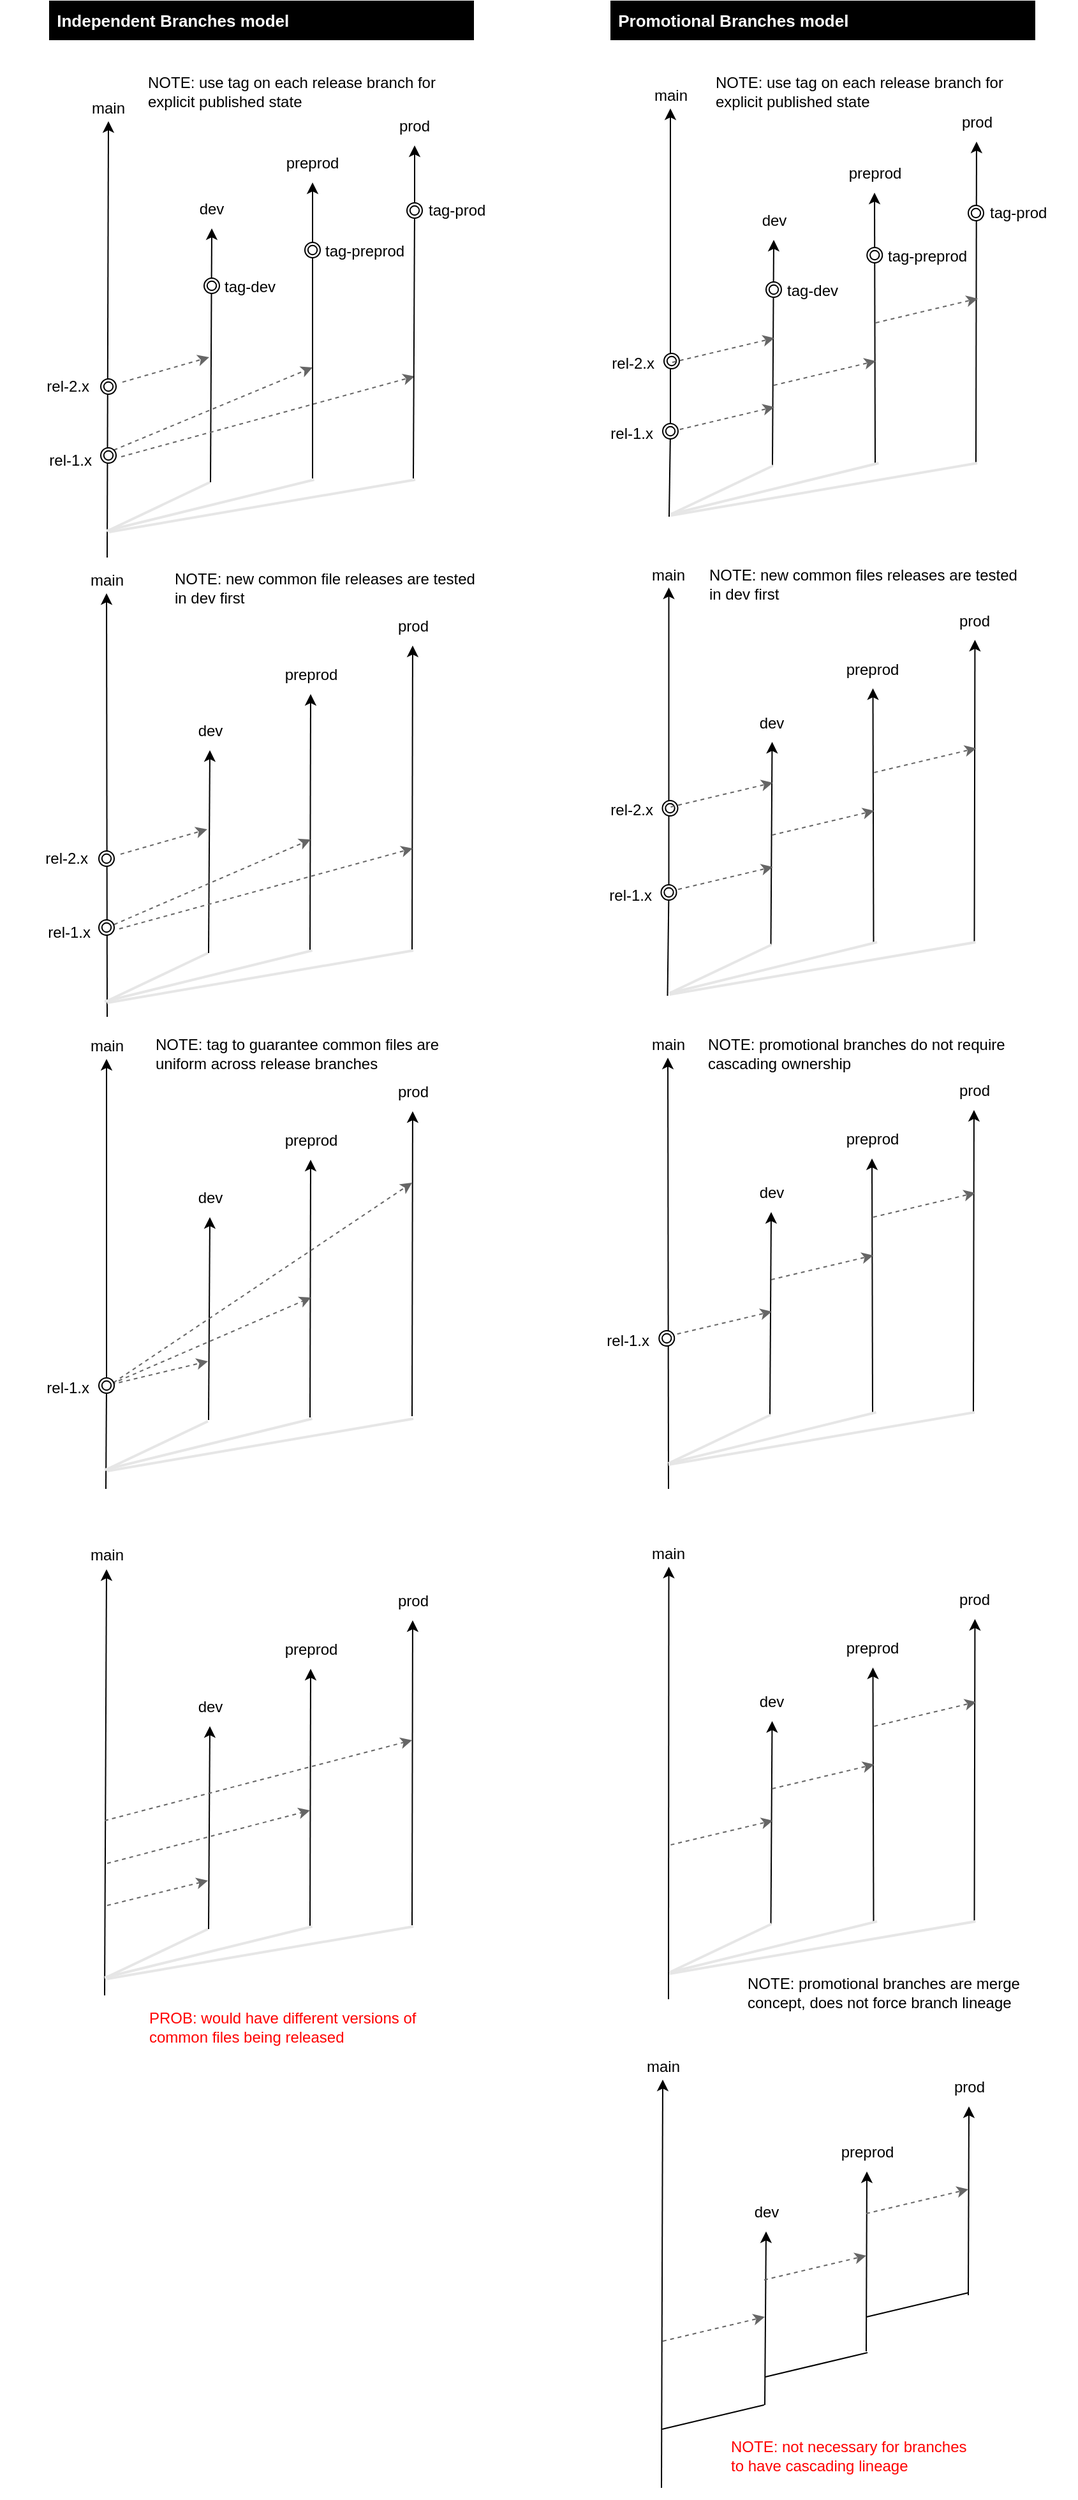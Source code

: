 <mxfile version="20.8.10" type="github">
  <diagram name="Page-1" id="BfglhBFAaLgnUbkgtS8U">
    <mxGraphModel dx="1004" dy="757" grid="1" gridSize="10" guides="1" tooltips="1" connect="1" arrows="1" fold="1" page="1" pageScale="1" pageWidth="850" pageHeight="1100" math="0" shadow="0">
      <root>
        <mxCell id="0" />
        <mxCell id="1" parent="0" />
        <mxCell id="_kzCFRDFW5OItWKDNAEy-1" value="" style="endArrow=classic;html=1;rounded=0;startArrow=none;" parent="1" edge="1">
          <mxGeometry width="50" height="50" relative="1" as="geometry">
            <mxPoint x="120" y="460" as="sourcePoint" />
            <mxPoint x="121" y="118" as="targetPoint" />
          </mxGeometry>
        </mxCell>
        <mxCell id="_kzCFRDFW5OItWKDNAEy-4" value="" style="endArrow=classic;html=1;rounded=0;entryX=0.5;entryY=1;entryDx=0;entryDy=0;" parent="1" target="_kzCFRDFW5OItWKDNAEy-9" edge="1">
          <mxGeometry width="50" height="50" relative="1" as="geometry">
            <mxPoint x="201" y="401" as="sourcePoint" />
            <mxPoint x="201" y="311" as="targetPoint" />
          </mxGeometry>
        </mxCell>
        <mxCell id="_kzCFRDFW5OItWKDNAEy-5" value="main" style="text;strokeColor=none;align=center;fillColor=none;html=1;verticalAlign=middle;whiteSpace=wrap;rounded=0;" parent="1" vertex="1">
          <mxGeometry x="91" y="93" width="60" height="30" as="geometry" />
        </mxCell>
        <mxCell id="_kzCFRDFW5OItWKDNAEy-6" value="" style="endArrow=classic;html=1;rounded=0;entryX=0.5;entryY=1;entryDx=0;entryDy=0;startArrow=none;" parent="1" source="_kzCFRDFW5OItWKDNAEy-56" target="_kzCFRDFW5OItWKDNAEy-10" edge="1">
          <mxGeometry width="50" height="50" relative="1" as="geometry">
            <mxPoint x="281" y="398" as="sourcePoint" />
            <mxPoint x="281" y="268" as="targetPoint" />
          </mxGeometry>
        </mxCell>
        <mxCell id="_kzCFRDFW5OItWKDNAEy-7" value="" style="endArrow=classic;html=1;rounded=0;startArrow=none;" parent="1" source="_kzCFRDFW5OItWKDNAEy-54" target="_kzCFRDFW5OItWKDNAEy-11" edge="1">
          <mxGeometry width="50" height="50" relative="1" as="geometry">
            <mxPoint x="360" y="398" as="sourcePoint" />
            <mxPoint x="361" y="228" as="targetPoint" />
          </mxGeometry>
        </mxCell>
        <mxCell id="_kzCFRDFW5OItWKDNAEy-9" value="dev" style="text;strokeColor=none;align=center;fillColor=none;html=1;verticalAlign=middle;whiteSpace=wrap;rounded=0;" parent="1" vertex="1">
          <mxGeometry x="172" y="172" width="60" height="30" as="geometry" />
        </mxCell>
        <mxCell id="_kzCFRDFW5OItWKDNAEy-10" value="preprod" style="text;strokeColor=none;align=center;fillColor=none;html=1;verticalAlign=middle;whiteSpace=wrap;rounded=0;" parent="1" vertex="1">
          <mxGeometry x="251" y="136" width="60" height="30" as="geometry" />
        </mxCell>
        <mxCell id="_kzCFRDFW5OItWKDNAEy-11" value="prod" style="text;strokeColor=none;align=center;fillColor=none;html=1;verticalAlign=middle;whiteSpace=wrap;rounded=0;" parent="1" vertex="1">
          <mxGeometry x="331" y="107" width="60" height="30" as="geometry" />
        </mxCell>
        <mxCell id="_kzCFRDFW5OItWKDNAEy-36" value="rel-2.x" style="text;strokeColor=none;align=right;fillColor=none;html=1;verticalAlign=middle;whiteSpace=wrap;rounded=0;" parent="1" vertex="1">
          <mxGeometry x="38" y="316" width="70" height="20" as="geometry" />
        </mxCell>
        <mxCell id="_kzCFRDFW5OItWKDNAEy-40" value="rel-1.x" style="text;strokeColor=none;align=right;fillColor=none;html=1;verticalAlign=middle;whiteSpace=wrap;rounded=0;" parent="1" vertex="1">
          <mxGeometry x="40" y="374" width="70" height="20" as="geometry" />
        </mxCell>
        <mxCell id="_kzCFRDFW5OItWKDNAEy-41" value="" style="endArrow=classic;html=1;rounded=0;exitX=1;exitY=0.5;exitDx=0;exitDy=0;dashed=1;fillColor=#f5f5f5;strokeColor=#666666;" parent="1" edge="1">
          <mxGeometry width="50" height="50" relative="1" as="geometry">
            <mxPoint x="131" y="381" as="sourcePoint" />
            <mxPoint x="361" y="318" as="targetPoint" />
          </mxGeometry>
        </mxCell>
        <mxCell id="_kzCFRDFW5OItWKDNAEy-42" value="" style="endArrow=classic;html=1;rounded=0;exitX=1;exitY=0;exitDx=0;exitDy=0;dashed=1;fillColor=#f5f5f5;strokeColor=#666666;" parent="1" edge="1" source="_kzCFRDFW5OItWKDNAEy-62">
          <mxGeometry width="50" height="50" relative="1" as="geometry">
            <mxPoint x="131" y="352.5" as="sourcePoint" />
            <mxPoint x="281" y="311" as="targetPoint" />
          </mxGeometry>
        </mxCell>
        <mxCell id="_kzCFRDFW5OItWKDNAEy-44" value="" style="endArrow=classic;html=1;rounded=0;exitX=1;exitY=0.5;exitDx=0;exitDy=0;dashed=1;fillColor=#f5f5f5;strokeColor=#666666;" parent="1" edge="1">
          <mxGeometry width="50" height="50" relative="1" as="geometry">
            <mxPoint x="132" y="322.5" as="sourcePoint" />
            <mxPoint x="200" y="303" as="targetPoint" />
          </mxGeometry>
        </mxCell>
        <mxCell id="_kzCFRDFW5OItWKDNAEy-49" value="tag-prod" style="text;strokeColor=none;align=left;fillColor=none;html=1;verticalAlign=middle;whiteSpace=wrap;rounded=0;" parent="1" vertex="1">
          <mxGeometry x="370" y="178" width="70" height="20" as="geometry" />
        </mxCell>
        <mxCell id="_kzCFRDFW5OItWKDNAEy-50" value="tag-preprod" style="text;strokeColor=none;align=left;fillColor=none;html=1;verticalAlign=middle;whiteSpace=wrap;rounded=0;" parent="1" vertex="1">
          <mxGeometry x="289" y="210" width="70" height="20" as="geometry" />
        </mxCell>
        <mxCell id="_kzCFRDFW5OItWKDNAEy-52" value="" style="ellipse;shape=doubleEllipse;whiteSpace=wrap;html=1;aspect=fixed;" parent="1" vertex="1">
          <mxGeometry x="196" y="241" width="12" height="12" as="geometry" />
        </mxCell>
        <mxCell id="_kzCFRDFW5OItWKDNAEy-55" value="" style="endArrow=none;html=1;rounded=0;startArrow=none;" parent="1" target="_kzCFRDFW5OItWKDNAEy-54" edge="1">
          <mxGeometry width="50" height="50" relative="1" as="geometry">
            <mxPoint x="360" y="398" as="sourcePoint" />
            <mxPoint x="360.941" y="159" as="targetPoint" />
          </mxGeometry>
        </mxCell>
        <mxCell id="_kzCFRDFW5OItWKDNAEy-54" value="" style="ellipse;shape=doubleEllipse;whiteSpace=wrap;html=1;aspect=fixed;" parent="1" vertex="1">
          <mxGeometry x="355" y="182" width="12" height="12" as="geometry" />
        </mxCell>
        <mxCell id="_kzCFRDFW5OItWKDNAEy-57" value="" style="endArrow=none;html=1;rounded=0;entryX=0.5;entryY=1;entryDx=0;entryDy=0;startArrow=none;" parent="1" target="_kzCFRDFW5OItWKDNAEy-56" edge="1">
          <mxGeometry width="50" height="50" relative="1" as="geometry">
            <mxPoint x="281" y="398" as="sourcePoint" />
            <mxPoint x="281" y="197" as="targetPoint" />
          </mxGeometry>
        </mxCell>
        <mxCell id="_kzCFRDFW5OItWKDNAEy-56" value="" style="ellipse;shape=doubleEllipse;whiteSpace=wrap;html=1;aspect=fixed;" parent="1" vertex="1">
          <mxGeometry x="275" y="213" width="12" height="12" as="geometry" />
        </mxCell>
        <mxCell id="_kzCFRDFW5OItWKDNAEy-58" value="tag-dev" style="text;strokeColor=none;align=left;fillColor=none;html=1;verticalAlign=middle;whiteSpace=wrap;rounded=0;" parent="1" vertex="1">
          <mxGeometry x="210" y="238" width="50" height="20" as="geometry" />
        </mxCell>
        <mxCell id="_kzCFRDFW5OItWKDNAEy-59" value="" style="ellipse;shape=doubleEllipse;whiteSpace=wrap;html=1;aspect=fixed;" parent="1" vertex="1">
          <mxGeometry x="115" y="320" width="12" height="12" as="geometry" />
        </mxCell>
        <mxCell id="_kzCFRDFW5OItWKDNAEy-62" value="" style="ellipse;shape=doubleEllipse;whiteSpace=wrap;html=1;aspect=fixed;" parent="1" vertex="1">
          <mxGeometry x="115" y="374" width="12" height="12" as="geometry" />
        </mxCell>
        <mxCell id="_kzCFRDFW5OItWKDNAEy-65" value="&lt;div style=&quot;font-size: 13px;&quot;&gt;&amp;nbsp;Independent Branches model&lt;br style=&quot;font-size: 13px;&quot;&gt;&lt;/div&gt;" style="rounded=0;whiteSpace=wrap;html=1;fillColor=#000000;align=left;fontSize=13;fontStyle=1;fontColor=#FFFFFF;" parent="1" vertex="1">
          <mxGeometry x="75" y="24" width="332" height="30" as="geometry" />
        </mxCell>
        <mxCell id="_kzCFRDFW5OItWKDNAEy-66" value="&lt;div style=&quot;font-size: 13px;&quot;&gt;&amp;nbsp;Promotional Branches model&lt;br style=&quot;font-size: 13px;&quot;&gt;&lt;/div&gt;" style="rounded=0;whiteSpace=wrap;html=1;fillColor=#000000;align=left;fontSize=13;fontStyle=1;fontColor=#FFFFFF;" parent="1" vertex="1">
          <mxGeometry x="515" y="24" width="332" height="30" as="geometry" />
        </mxCell>
        <mxCell id="_kzCFRDFW5OItWKDNAEy-191" value="" style="endArrow=classic;html=1;rounded=0;startArrow=none;" parent="1" source="_kzCFRDFW5OItWKDNAEy-203" edge="1">
          <mxGeometry width="50" height="50" relative="1" as="geometry">
            <mxPoint x="118.5" y="1173" as="sourcePoint" />
            <mxPoint x="119.5" y="853" as="targetPoint" />
          </mxGeometry>
        </mxCell>
        <mxCell id="_kzCFRDFW5OItWKDNAEy-193" value="" style="endArrow=classic;html=1;rounded=0;entryX=0.5;entryY=1;entryDx=0;entryDy=0;" parent="1" target="_kzCFRDFW5OItWKDNAEy-197" edge="1">
          <mxGeometry width="50" height="50" relative="1" as="geometry">
            <mxPoint x="199.5" y="1136" as="sourcePoint" />
            <mxPoint x="199.5" y="1046" as="targetPoint" />
          </mxGeometry>
        </mxCell>
        <mxCell id="_kzCFRDFW5OItWKDNAEy-194" value="main" style="text;strokeColor=none;align=center;fillColor=none;html=1;verticalAlign=middle;whiteSpace=wrap;rounded=0;" parent="1" vertex="1">
          <mxGeometry x="89.5" y="828" width="60" height="30" as="geometry" />
        </mxCell>
        <mxCell id="_kzCFRDFW5OItWKDNAEy-195" value="" style="endArrow=classic;html=1;rounded=0;entryX=0.5;entryY=1;entryDx=0;entryDy=0;startArrow=none;" parent="1" target="_kzCFRDFW5OItWKDNAEy-198" edge="1">
          <mxGeometry width="50" height="50" relative="1" as="geometry">
            <mxPoint x="279" y="1134" as="sourcePoint" />
            <mxPoint x="279.5" y="1003" as="targetPoint" />
          </mxGeometry>
        </mxCell>
        <mxCell id="_kzCFRDFW5OItWKDNAEy-196" value="" style="endArrow=classic;html=1;rounded=0;startArrow=none;" parent="1" target="_kzCFRDFW5OItWKDNAEy-199" edge="1">
          <mxGeometry width="50" height="50" relative="1" as="geometry">
            <mxPoint x="359" y="1133" as="sourcePoint" />
            <mxPoint x="359.5" y="963" as="targetPoint" />
          </mxGeometry>
        </mxCell>
        <mxCell id="_kzCFRDFW5OItWKDNAEy-197" value="dev" style="text;strokeColor=none;align=center;fillColor=none;html=1;verticalAlign=middle;whiteSpace=wrap;rounded=0;" parent="1" vertex="1">
          <mxGeometry x="170.5" y="947" width="60" height="30" as="geometry" />
        </mxCell>
        <mxCell id="_kzCFRDFW5OItWKDNAEy-198" value="preprod" style="text;strokeColor=none;align=center;fillColor=none;html=1;verticalAlign=middle;whiteSpace=wrap;rounded=0;" parent="1" vertex="1">
          <mxGeometry x="249.5" y="902" width="60" height="30" as="geometry" />
        </mxCell>
        <mxCell id="_kzCFRDFW5OItWKDNAEy-199" value="prod" style="text;strokeColor=none;align=center;fillColor=none;html=1;verticalAlign=middle;whiteSpace=wrap;rounded=0;" parent="1" vertex="1">
          <mxGeometry x="329.5" y="864" width="60" height="30" as="geometry" />
        </mxCell>
        <mxCell id="_kzCFRDFW5OItWKDNAEy-200" value="" style="endArrow=classic;html=1;rounded=0;dashed=1;fillColor=#f5f5f5;strokeColor=#666666;" parent="1" edge="1">
          <mxGeometry width="50" height="50" relative="1" as="geometry">
            <mxPoint x="120" y="1110" as="sourcePoint" />
            <mxPoint x="359" y="950" as="targetPoint" />
          </mxGeometry>
        </mxCell>
        <mxCell id="_kzCFRDFW5OItWKDNAEy-201" value="" style="endArrow=classic;html=1;rounded=0;dashed=1;fillColor=#f5f5f5;strokeColor=#666666;" parent="1" edge="1">
          <mxGeometry width="50" height="50" relative="1" as="geometry">
            <mxPoint x="118" y="1110" as="sourcePoint" />
            <mxPoint x="279.75" y="1040" as="targetPoint" />
          </mxGeometry>
        </mxCell>
        <mxCell id="_kzCFRDFW5OItWKDNAEy-202" value="" style="endArrow=classic;html=1;rounded=0;exitX=1;exitY=0.5;exitDx=0;exitDy=0;dashed=1;fillColor=#f5f5f5;strokeColor=#666666;" parent="1" edge="1">
          <mxGeometry width="50" height="50" relative="1" as="geometry">
            <mxPoint x="117.5" y="1109.5" as="sourcePoint" />
            <mxPoint x="199" y="1090" as="targetPoint" />
          </mxGeometry>
        </mxCell>
        <mxCell id="_kzCFRDFW5OItWKDNAEy-204" value="" style="endArrow=none;html=1;rounded=0;startArrow=none;" parent="1" target="_kzCFRDFW5OItWKDNAEy-203" edge="1">
          <mxGeometry width="50" height="50" relative="1" as="geometry">
            <mxPoint x="119" y="1190" as="sourcePoint" />
            <mxPoint x="119.5" y="853" as="targetPoint" />
          </mxGeometry>
        </mxCell>
        <mxCell id="_kzCFRDFW5OItWKDNAEy-203" value="" style="ellipse;shape=doubleEllipse;whiteSpace=wrap;html=1;aspect=fixed;" parent="1" vertex="1">
          <mxGeometry x="113.5" y="1103" width="12" height="12" as="geometry" />
        </mxCell>
        <mxCell id="_kzCFRDFW5OItWKDNAEy-205" value="rel-1.x" style="text;strokeColor=none;align=right;fillColor=none;html=1;verticalAlign=middle;whiteSpace=wrap;rounded=0;" parent="1" vertex="1">
          <mxGeometry x="38" y="1101" width="70" height="20" as="geometry" />
        </mxCell>
        <mxCell id="_kzCFRDFW5OItWKDNAEy-206" value="" style="endArrow=classic;html=1;rounded=0;startArrow=none;" parent="1" edge="1">
          <mxGeometry width="50" height="50" relative="1" as="geometry">
            <mxPoint x="120" y="820" as="sourcePoint" />
            <mxPoint x="119.5" y="488" as="targetPoint" />
          </mxGeometry>
        </mxCell>
        <mxCell id="_kzCFRDFW5OItWKDNAEy-208" value="" style="endArrow=classic;html=1;rounded=0;entryX=0.5;entryY=1;entryDx=0;entryDy=0;" parent="1" target="_kzCFRDFW5OItWKDNAEy-212" edge="1">
          <mxGeometry width="50" height="50" relative="1" as="geometry">
            <mxPoint x="199.5" y="770" as="sourcePoint" />
            <mxPoint x="199.5" y="680" as="targetPoint" />
          </mxGeometry>
        </mxCell>
        <mxCell id="_kzCFRDFW5OItWKDNAEy-209" value="main" style="text;strokeColor=none;align=center;fillColor=none;html=1;verticalAlign=middle;whiteSpace=wrap;rounded=0;" parent="1" vertex="1">
          <mxGeometry x="89.5" y="463" width="60" height="30" as="geometry" />
        </mxCell>
        <mxCell id="_kzCFRDFW5OItWKDNAEy-210" value="" style="endArrow=classic;html=1;rounded=0;entryX=0.5;entryY=1;entryDx=0;entryDy=0;startArrow=none;" parent="1" target="_kzCFRDFW5OItWKDNAEy-213" edge="1">
          <mxGeometry width="50" height="50" relative="1" as="geometry">
            <mxPoint x="279" y="768" as="sourcePoint" />
            <mxPoint x="279.5" y="638" as="targetPoint" />
          </mxGeometry>
        </mxCell>
        <mxCell id="_kzCFRDFW5OItWKDNAEy-211" value="" style="endArrow=classic;html=1;rounded=0;startArrow=none;" parent="1" target="_kzCFRDFW5OItWKDNAEy-214" edge="1">
          <mxGeometry width="50" height="50" relative="1" as="geometry">
            <mxPoint x="359" y="768" as="sourcePoint" />
            <mxPoint x="359.5" y="598" as="targetPoint" />
          </mxGeometry>
        </mxCell>
        <mxCell id="_kzCFRDFW5OItWKDNAEy-212" value="dev" style="text;strokeColor=none;align=center;fillColor=none;html=1;verticalAlign=middle;whiteSpace=wrap;rounded=0;" parent="1" vertex="1">
          <mxGeometry x="170.5" y="581" width="60" height="30" as="geometry" />
        </mxCell>
        <mxCell id="_kzCFRDFW5OItWKDNAEy-213" value="preprod" style="text;strokeColor=none;align=center;fillColor=none;html=1;verticalAlign=middle;whiteSpace=wrap;rounded=0;" parent="1" vertex="1">
          <mxGeometry x="249.5" y="537" width="60" height="30" as="geometry" />
        </mxCell>
        <mxCell id="_kzCFRDFW5OItWKDNAEy-214" value="prod" style="text;strokeColor=none;align=center;fillColor=none;html=1;verticalAlign=middle;whiteSpace=wrap;rounded=0;" parent="1" vertex="1">
          <mxGeometry x="329.5" y="499" width="60" height="30" as="geometry" />
        </mxCell>
        <mxCell id="_kzCFRDFW5OItWKDNAEy-215" value="rel-2.x" style="text;strokeColor=none;align=right;fillColor=none;html=1;verticalAlign=middle;whiteSpace=wrap;rounded=0;" parent="1" vertex="1">
          <mxGeometry x="36.5" y="686" width="70" height="20" as="geometry" />
        </mxCell>
        <mxCell id="_kzCFRDFW5OItWKDNAEy-217" value="rel-1.x" style="text;strokeColor=none;align=right;fillColor=none;html=1;verticalAlign=middle;whiteSpace=wrap;rounded=0;" parent="1" vertex="1">
          <mxGeometry x="38.5" y="744" width="70" height="20" as="geometry" />
        </mxCell>
        <mxCell id="_kzCFRDFW5OItWKDNAEy-218" value="" style="endArrow=classic;html=1;rounded=0;exitX=1;exitY=0.5;exitDx=0;exitDy=0;dashed=1;fillColor=#f5f5f5;strokeColor=#666666;" parent="1" edge="1">
          <mxGeometry width="50" height="50" relative="1" as="geometry">
            <mxPoint x="129.5" y="751" as="sourcePoint" />
            <mxPoint x="359.5" y="688" as="targetPoint" />
          </mxGeometry>
        </mxCell>
        <mxCell id="_kzCFRDFW5OItWKDNAEy-219" value="" style="endArrow=classic;html=1;rounded=0;dashed=1;fillColor=#f5f5f5;strokeColor=#666666;" parent="1" edge="1">
          <mxGeometry width="50" height="50" relative="1" as="geometry">
            <mxPoint x="120" y="750" as="sourcePoint" />
            <mxPoint x="279.5" y="681" as="targetPoint" />
          </mxGeometry>
        </mxCell>
        <mxCell id="_kzCFRDFW5OItWKDNAEy-220" value="" style="endArrow=classic;html=1;rounded=0;exitX=1;exitY=0.5;exitDx=0;exitDy=0;dashed=1;fillColor=#f5f5f5;strokeColor=#666666;" parent="1" edge="1">
          <mxGeometry width="50" height="50" relative="1" as="geometry">
            <mxPoint x="130.5" y="692.5" as="sourcePoint" />
            <mxPoint x="198.5" y="673" as="targetPoint" />
          </mxGeometry>
        </mxCell>
        <mxCell id="_kzCFRDFW5OItWKDNAEy-228" value="" style="ellipse;shape=doubleEllipse;whiteSpace=wrap;html=1;aspect=fixed;" parent="1" vertex="1">
          <mxGeometry x="113.5" y="690" width="12" height="12" as="geometry" />
        </mxCell>
        <mxCell id="_kzCFRDFW5OItWKDNAEy-230" value="" style="ellipse;shape=doubleEllipse;whiteSpace=wrap;html=1;aspect=fixed;" parent="1" vertex="1">
          <mxGeometry x="113.5" y="744" width="12" height="12" as="geometry" />
        </mxCell>
        <mxCell id="_kzCFRDFW5OItWKDNAEy-252" value="" style="endArrow=classic;html=1;rounded=0;startArrow=none;" parent="1" edge="1">
          <mxGeometry width="50" height="50" relative="1" as="geometry">
            <mxPoint x="560" y="1190" as="sourcePoint" />
            <mxPoint x="559.5" y="852" as="targetPoint" />
          </mxGeometry>
        </mxCell>
        <mxCell id="_kzCFRDFW5OItWKDNAEy-253" value="" style="endArrow=classic;html=1;rounded=0;entryX=0.5;entryY=1;entryDx=0;entryDy=0;" parent="1" target="_kzCFRDFW5OItWKDNAEy-257" edge="1">
          <mxGeometry width="50" height="50" relative="1" as="geometry">
            <mxPoint x="639.5" y="1132" as="sourcePoint" />
            <mxPoint x="639.5" y="1042" as="targetPoint" />
          </mxGeometry>
        </mxCell>
        <mxCell id="_kzCFRDFW5OItWKDNAEy-254" value="main" style="text;strokeColor=none;align=center;fillColor=none;html=1;verticalAlign=middle;whiteSpace=wrap;rounded=0;" parent="1" vertex="1">
          <mxGeometry x="529.5" y="827" width="60" height="30" as="geometry" />
        </mxCell>
        <mxCell id="_kzCFRDFW5OItWKDNAEy-255" value="" style="endArrow=classic;html=1;rounded=0;entryX=0.5;entryY=1;entryDx=0;entryDy=0;startArrow=none;startSize=6;" parent="1" target="_kzCFRDFW5OItWKDNAEy-258" edge="1">
          <mxGeometry width="50" height="50" relative="1" as="geometry">
            <mxPoint x="720" y="1130" as="sourcePoint" />
            <mxPoint x="719.5" y="1002" as="targetPoint" />
          </mxGeometry>
        </mxCell>
        <mxCell id="_kzCFRDFW5OItWKDNAEy-256" value="" style="endArrow=classic;html=1;rounded=0;startArrow=none;" parent="1" target="_kzCFRDFW5OItWKDNAEy-259" edge="1">
          <mxGeometry width="50" height="50" relative="1" as="geometry">
            <mxPoint x="799" y="1130" as="sourcePoint" />
            <mxPoint x="799.5" y="962" as="targetPoint" />
          </mxGeometry>
        </mxCell>
        <mxCell id="_kzCFRDFW5OItWKDNAEy-257" value="dev" style="text;strokeColor=none;align=center;fillColor=none;html=1;verticalAlign=middle;whiteSpace=wrap;rounded=0;" parent="1" vertex="1">
          <mxGeometry x="610.5" y="943" width="60" height="30" as="geometry" />
        </mxCell>
        <mxCell id="_kzCFRDFW5OItWKDNAEy-258" value="preprod" style="text;strokeColor=none;align=center;fillColor=none;html=1;verticalAlign=middle;whiteSpace=wrap;rounded=0;" parent="1" vertex="1">
          <mxGeometry x="689.5" y="901" width="60" height="30" as="geometry" />
        </mxCell>
        <mxCell id="_kzCFRDFW5OItWKDNAEy-259" value="prod" style="text;strokeColor=none;align=center;fillColor=none;html=1;verticalAlign=middle;whiteSpace=wrap;rounded=0;" parent="1" vertex="1">
          <mxGeometry x="769.5" y="863" width="60" height="30" as="geometry" />
        </mxCell>
        <mxCell id="_kzCFRDFW5OItWKDNAEy-260" value="" style="endArrow=classic;html=1;rounded=0;dashed=1;fillColor=#f5f5f5;strokeColor=#666666;" parent="1" edge="1">
          <mxGeometry width="50" height="50" relative="1" as="geometry">
            <mxPoint x="561" y="1070" as="sourcePoint" />
            <mxPoint x="641" y="1051" as="targetPoint" />
          </mxGeometry>
        </mxCell>
        <mxCell id="_kzCFRDFW5OItWKDNAEy-268" value="" style="endArrow=classic;html=1;rounded=0;dashed=1;fillColor=#f5f5f5;strokeColor=#666666;" parent="1" edge="1">
          <mxGeometry width="50" height="50" relative="1" as="geometry">
            <mxPoint x="640.5" y="1026" as="sourcePoint" />
            <mxPoint x="720.5" y="1007" as="targetPoint" />
          </mxGeometry>
        </mxCell>
        <mxCell id="_kzCFRDFW5OItWKDNAEy-269" value="" style="endArrow=classic;html=1;rounded=0;dashed=1;fillColor=#f5f5f5;strokeColor=#666666;" parent="1" edge="1">
          <mxGeometry width="50" height="50" relative="1" as="geometry">
            <mxPoint x="720.5" y="977" as="sourcePoint" />
            <mxPoint x="800.5" y="958" as="targetPoint" />
          </mxGeometry>
        </mxCell>
        <mxCell id="_kzCFRDFW5OItWKDNAEy-340" value="" style="endArrow=classic;html=1;rounded=0;startArrow=none;" parent="1" edge="1">
          <mxGeometry width="50" height="50" relative="1" as="geometry">
            <mxPoint x="118" y="1587" as="sourcePoint" />
            <mxPoint x="119.5" y="1253" as="targetPoint" />
          </mxGeometry>
        </mxCell>
        <mxCell id="_kzCFRDFW5OItWKDNAEy-342" value="" style="endArrow=classic;html=1;rounded=0;entryX=0.5;entryY=1;entryDx=0;entryDy=0;" parent="1" edge="1">
          <mxGeometry width="50" height="50" relative="1" as="geometry">
            <mxPoint x="199.5" y="1535" as="sourcePoint" />
            <mxPoint x="200.5" y="1376" as="targetPoint" />
          </mxGeometry>
        </mxCell>
        <mxCell id="_kzCFRDFW5OItWKDNAEy-343" value="main" style="text;strokeColor=none;align=center;fillColor=none;html=1;verticalAlign=middle;whiteSpace=wrap;rounded=0;" parent="1" vertex="1">
          <mxGeometry x="89.5" y="1227" width="60" height="30" as="geometry" />
        </mxCell>
        <mxCell id="_kzCFRDFW5OItWKDNAEy-344" value="" style="endArrow=classic;html=1;rounded=0;entryX=0.5;entryY=1;entryDx=0;entryDy=0;startArrow=none;" parent="1" target="_kzCFRDFW5OItWKDNAEy-347" edge="1">
          <mxGeometry width="50" height="50" relative="1" as="geometry">
            <mxPoint x="279" y="1533" as="sourcePoint" />
            <mxPoint x="279.5" y="1402" as="targetPoint" />
          </mxGeometry>
        </mxCell>
        <mxCell id="_kzCFRDFW5OItWKDNAEy-345" value="" style="endArrow=classic;html=1;rounded=0;startArrow=none;" parent="1" target="_kzCFRDFW5OItWKDNAEy-348" edge="1">
          <mxGeometry width="50" height="50" relative="1" as="geometry">
            <mxPoint x="359" y="1532" as="sourcePoint" />
            <mxPoint x="359.5" y="1362" as="targetPoint" />
          </mxGeometry>
        </mxCell>
        <mxCell id="_kzCFRDFW5OItWKDNAEy-346" value="dev" style="text;strokeColor=none;align=center;fillColor=none;html=1;verticalAlign=middle;whiteSpace=wrap;rounded=0;" parent="1" vertex="1">
          <mxGeometry x="170.5" y="1346" width="60" height="30" as="geometry" />
        </mxCell>
        <mxCell id="_kzCFRDFW5OItWKDNAEy-347" value="preprod" style="text;strokeColor=none;align=center;fillColor=none;html=1;verticalAlign=middle;whiteSpace=wrap;rounded=0;" parent="1" vertex="1">
          <mxGeometry x="249.5" y="1301" width="60" height="30" as="geometry" />
        </mxCell>
        <mxCell id="_kzCFRDFW5OItWKDNAEy-348" value="prod" style="text;strokeColor=none;align=center;fillColor=none;html=1;verticalAlign=middle;whiteSpace=wrap;rounded=0;" parent="1" vertex="1">
          <mxGeometry x="329.5" y="1263" width="60" height="30" as="geometry" />
        </mxCell>
        <mxCell id="_kzCFRDFW5OItWKDNAEy-355" value="" style="endArrow=classic;html=1;rounded=0;exitX=1;exitY=0.5;exitDx=0;exitDy=0;dashed=1;fillColor=#f5f5f5;strokeColor=#666666;" parent="1" edge="1">
          <mxGeometry width="50" height="50" relative="1" as="geometry">
            <mxPoint x="118" y="1450" as="sourcePoint" />
            <mxPoint x="359" y="1387" as="targetPoint" />
          </mxGeometry>
        </mxCell>
        <mxCell id="_kzCFRDFW5OItWKDNAEy-356" value="" style="endArrow=classic;html=1;rounded=0;exitX=1;exitY=0.5;exitDx=0;exitDy=0;dashed=1;fillColor=#f5f5f5;strokeColor=#666666;" parent="1" edge="1">
          <mxGeometry width="50" height="50" relative="1" as="geometry">
            <mxPoint x="120" y="1483.5" as="sourcePoint" />
            <mxPoint x="279" y="1442" as="targetPoint" />
          </mxGeometry>
        </mxCell>
        <mxCell id="_kzCFRDFW5OItWKDNAEy-357" value="" style="endArrow=classic;html=1;rounded=0;exitX=1;exitY=0.5;exitDx=0;exitDy=0;dashed=1;fillColor=#f5f5f5;strokeColor=#666666;" parent="1" edge="1">
          <mxGeometry width="50" height="50" relative="1" as="geometry">
            <mxPoint x="120" y="1516.5" as="sourcePoint" />
            <mxPoint x="199" y="1497" as="targetPoint" />
          </mxGeometry>
        </mxCell>
        <mxCell id="7XaKORpLVI9cMn0TTe21-15" value="PROB: would have different versions of common files being released" style="text;strokeColor=none;align=left;fillColor=none;html=1;verticalAlign=middle;whiteSpace=wrap;rounded=0;fontColor=#FF0000;" vertex="1" parent="1">
          <mxGeometry x="151" y="1597" width="250" height="30" as="geometry" />
        </mxCell>
        <mxCell id="7XaKORpLVI9cMn0TTe21-18" value="NOTE: tag to guarantee common files are uniform across release branches" style="text;strokeColor=none;align=left;fillColor=none;html=1;verticalAlign=middle;whiteSpace=wrap;rounded=0;fontColor=#000000;" vertex="1" parent="1">
          <mxGeometry x="156" y="834" width="250" height="30" as="geometry" />
        </mxCell>
        <mxCell id="7XaKORpLVI9cMn0TTe21-19" value="NOTE: new common file releases are tested in dev first" style="text;strokeColor=none;align=left;fillColor=none;html=1;verticalAlign=middle;whiteSpace=wrap;rounded=0;fontColor=#000000;" vertex="1" parent="1">
          <mxGeometry x="170.5" y="469" width="250" height="30" as="geometry" />
        </mxCell>
        <mxCell id="7XaKORpLVI9cMn0TTe21-20" value="NOTE: use tag on each release branch for explicit published state" style="text;strokeColor=none;align=left;fillColor=none;html=1;verticalAlign=middle;whiteSpace=wrap;rounded=0;fontColor=#000000;" vertex="1" parent="1">
          <mxGeometry x="149.5" y="80" width="250" height="30" as="geometry" />
        </mxCell>
        <mxCell id="7XaKORpLVI9cMn0TTe21-22" value="NOTE: promotional branches do not require cascading ownership" style="text;strokeColor=none;align=left;fillColor=none;html=1;verticalAlign=middle;whiteSpace=wrap;rounded=0;fontColor=#000000;" vertex="1" parent="1">
          <mxGeometry x="588.75" y="834" width="250" height="30" as="geometry" />
        </mxCell>
        <mxCell id="7XaKORpLVI9cMn0TTe21-23" value="" style="endArrow=none;html=1;strokeWidth=2;rounded=0;fontColor=#000000;startSize=6;strokeColor=#E6E6E6;" edge="1" parent="1">
          <mxGeometry width="50" height="50" relative="1" as="geometry">
            <mxPoint x="560" y="1170" as="sourcePoint" />
            <mxPoint x="640" y="1132" as="targetPoint" />
          </mxGeometry>
        </mxCell>
        <mxCell id="7XaKORpLVI9cMn0TTe21-24" value="" style="endArrow=none;html=1;strokeWidth=2;rounded=0;fontColor=#000000;startSize=6;strokeColor=#E6E6E6;" edge="1" parent="1">
          <mxGeometry width="50" height="50" relative="1" as="geometry">
            <mxPoint x="560" y="1170" as="sourcePoint" />
            <mxPoint x="722.75" y="1130" as="targetPoint" />
          </mxGeometry>
        </mxCell>
        <mxCell id="7XaKORpLVI9cMn0TTe21-25" value="" style="endArrow=none;html=1;strokeWidth=2;rounded=0;fontColor=#000000;startSize=6;strokeColor=#E6E6E6;" edge="1" parent="1">
          <mxGeometry width="50" height="50" relative="1" as="geometry">
            <mxPoint x="560" y="1171" as="sourcePoint" />
            <mxPoint x="800" y="1130" as="targetPoint" />
          </mxGeometry>
        </mxCell>
        <mxCell id="7XaKORpLVI9cMn0TTe21-31" value="" style="endArrow=classic;html=1;rounded=0;startArrow=none;" edge="1" parent="1">
          <mxGeometry width="50" height="50" relative="1" as="geometry">
            <mxPoint x="554.5" y="1973" as="sourcePoint" />
            <mxPoint x="555.5" y="1653" as="targetPoint" />
          </mxGeometry>
        </mxCell>
        <mxCell id="7XaKORpLVI9cMn0TTe21-32" value="" style="endArrow=classic;html=1;rounded=0;entryX=0.5;entryY=1;entryDx=0;entryDy=0;" edge="1" parent="1" target="7XaKORpLVI9cMn0TTe21-36">
          <mxGeometry width="50" height="50" relative="1" as="geometry">
            <mxPoint x="635.5" y="1908" as="sourcePoint" />
            <mxPoint x="636.75" y="1789" as="targetPoint" />
          </mxGeometry>
        </mxCell>
        <mxCell id="7XaKORpLVI9cMn0TTe21-33" value="main" style="text;strokeColor=none;align=center;fillColor=none;html=1;verticalAlign=middle;whiteSpace=wrap;rounded=0;" vertex="1" parent="1">
          <mxGeometry x="525.5" y="1628" width="60" height="30" as="geometry" />
        </mxCell>
        <mxCell id="7XaKORpLVI9cMn0TTe21-34" value="" style="endArrow=classic;html=1;rounded=0;startArrow=none;entryX=0.5;entryY=1;entryDx=0;entryDy=0;" edge="1" parent="1" target="7XaKORpLVI9cMn0TTe21-37">
          <mxGeometry width="50" height="50" relative="1" as="geometry">
            <mxPoint x="715" y="1866" as="sourcePoint" />
            <mxPoint x="715.75" y="1750" as="targetPoint" />
          </mxGeometry>
        </mxCell>
        <mxCell id="7XaKORpLVI9cMn0TTe21-35" value="" style="endArrow=classic;html=1;rounded=0;startArrow=none;entryX=0.5;entryY=1;entryDx=0;entryDy=0;" edge="1" parent="1" target="7XaKORpLVI9cMn0TTe21-38">
          <mxGeometry width="50" height="50" relative="1" as="geometry">
            <mxPoint x="795" y="1822" as="sourcePoint" />
            <mxPoint x="795.75" y="1698" as="targetPoint" />
          </mxGeometry>
        </mxCell>
        <mxCell id="7XaKORpLVI9cMn0TTe21-36" value="dev" style="text;strokeColor=none;align=center;fillColor=none;html=1;verticalAlign=middle;whiteSpace=wrap;rounded=0;" vertex="1" parent="1">
          <mxGeometry x="606.5" y="1742" width="60" height="30" as="geometry" />
        </mxCell>
        <mxCell id="7XaKORpLVI9cMn0TTe21-37" value="preprod" style="text;strokeColor=none;align=center;fillColor=none;html=1;verticalAlign=middle;whiteSpace=wrap;rounded=0;" vertex="1" parent="1">
          <mxGeometry x="685.5" y="1695" width="60" height="30" as="geometry" />
        </mxCell>
        <mxCell id="7XaKORpLVI9cMn0TTe21-38" value="prod" style="text;strokeColor=none;align=center;fillColor=none;html=1;verticalAlign=middle;whiteSpace=wrap;rounded=0;" vertex="1" parent="1">
          <mxGeometry x="765.5" y="1644" width="60" height="30" as="geometry" />
        </mxCell>
        <mxCell id="7XaKORpLVI9cMn0TTe21-42" value="&lt;div&gt;NOTE: not necessary for branches&lt;/div&gt;&lt;div&gt;to have cascading lineage&lt;br&gt;&lt;/div&gt;" style="text;strokeColor=none;align=left;fillColor=none;html=1;verticalAlign=middle;whiteSpace=wrap;rounded=0;fontColor=#FF0000;" vertex="1" parent="1">
          <mxGeometry x="607.25" y="1933" width="194.25" height="30" as="geometry" />
        </mxCell>
        <mxCell id="7XaKORpLVI9cMn0TTe21-43" value="" style="endArrow=none;html=1;rounded=0;fillColor=#f5f5f5;strokeColor=#000000;strokeWidth=1;endFill=0;" edge="1" parent="1">
          <mxGeometry width="50" height="50" relative="1" as="geometry">
            <mxPoint x="555" y="1927" as="sourcePoint" />
            <mxPoint x="635" y="1908" as="targetPoint" />
          </mxGeometry>
        </mxCell>
        <mxCell id="7XaKORpLVI9cMn0TTe21-44" value="" style="endArrow=none;html=1;rounded=0;fillColor=#f5f5f5;strokeColor=#000000;strokeWidth=1;endFill=0;" edge="1" parent="1">
          <mxGeometry width="50" height="50" relative="1" as="geometry">
            <mxPoint x="636" y="1886" as="sourcePoint" />
            <mxPoint x="716" y="1867" as="targetPoint" />
          </mxGeometry>
        </mxCell>
        <mxCell id="7XaKORpLVI9cMn0TTe21-45" value="" style="endArrow=none;html=1;rounded=0;fillColor=#f5f5f5;strokeColor=#000000;strokeWidth=1;endFill=0;" edge="1" parent="1">
          <mxGeometry width="50" height="50" relative="1" as="geometry">
            <mxPoint x="715.25" y="1839" as="sourcePoint" />
            <mxPoint x="795.25" y="1820" as="targetPoint" />
          </mxGeometry>
        </mxCell>
        <mxCell id="7XaKORpLVI9cMn0TTe21-46" value="" style="endArrow=classic;html=1;rounded=0;dashed=1;fillColor=#f5f5f5;strokeColor=#666666;" edge="1" parent="1">
          <mxGeometry width="50" height="50" relative="1" as="geometry">
            <mxPoint x="555.5" y="1858" as="sourcePoint" />
            <mxPoint x="635.5" y="1839" as="targetPoint" />
          </mxGeometry>
        </mxCell>
        <mxCell id="7XaKORpLVI9cMn0TTe21-47" value="" style="endArrow=classic;html=1;rounded=0;dashed=1;fillColor=#f5f5f5;strokeColor=#666666;" edge="1" parent="1">
          <mxGeometry width="50" height="50" relative="1" as="geometry">
            <mxPoint x="635" y="1810" as="sourcePoint" />
            <mxPoint x="715" y="1791" as="targetPoint" />
          </mxGeometry>
        </mxCell>
        <mxCell id="7XaKORpLVI9cMn0TTe21-48" value="" style="endArrow=classic;html=1;rounded=0;dashed=1;fillColor=#f5f5f5;strokeColor=#666666;" edge="1" parent="1">
          <mxGeometry width="50" height="50" relative="1" as="geometry">
            <mxPoint x="715" y="1758" as="sourcePoint" />
            <mxPoint x="795" y="1739" as="targetPoint" />
          </mxGeometry>
        </mxCell>
        <mxCell id="7XaKORpLVI9cMn0TTe21-51" value="" style="endArrow=classic;html=1;rounded=0;startArrow=none;" edge="1" parent="1" source="7XaKORpLVI9cMn0TTe21-66">
          <mxGeometry width="50" height="50" relative="1" as="geometry">
            <mxPoint x="559.25" y="803.5" as="sourcePoint" />
            <mxPoint x="560.25" y="483.5" as="targetPoint" />
          </mxGeometry>
        </mxCell>
        <mxCell id="7XaKORpLVI9cMn0TTe21-52" value="" style="endArrow=classic;html=1;rounded=0;entryX=0.5;entryY=1;entryDx=0;entryDy=0;" edge="1" parent="1" target="7XaKORpLVI9cMn0TTe21-56">
          <mxGeometry width="50" height="50" relative="1" as="geometry">
            <mxPoint x="640.25" y="763.5" as="sourcePoint" />
            <mxPoint x="640.25" y="673.5" as="targetPoint" />
          </mxGeometry>
        </mxCell>
        <mxCell id="7XaKORpLVI9cMn0TTe21-53" value="main" style="text;strokeColor=none;align=center;fillColor=none;html=1;verticalAlign=middle;whiteSpace=wrap;rounded=0;" vertex="1" parent="1">
          <mxGeometry x="530.25" y="458.5" width="60" height="30" as="geometry" />
        </mxCell>
        <mxCell id="7XaKORpLVI9cMn0TTe21-54" value="" style="endArrow=classic;html=1;rounded=0;entryX=0.5;entryY=1;entryDx=0;entryDy=0;startArrow=none;startSize=6;" edge="1" parent="1" target="7XaKORpLVI9cMn0TTe21-57">
          <mxGeometry width="50" height="50" relative="1" as="geometry">
            <mxPoint x="720.75" y="761.5" as="sourcePoint" />
            <mxPoint x="720.25" y="633.5" as="targetPoint" />
          </mxGeometry>
        </mxCell>
        <mxCell id="7XaKORpLVI9cMn0TTe21-55" value="" style="endArrow=classic;html=1;rounded=0;startArrow=none;" edge="1" parent="1" target="7XaKORpLVI9cMn0TTe21-58">
          <mxGeometry width="50" height="50" relative="1" as="geometry">
            <mxPoint x="799.75" y="761.5" as="sourcePoint" />
            <mxPoint x="800.25" y="593.5" as="targetPoint" />
          </mxGeometry>
        </mxCell>
        <mxCell id="7XaKORpLVI9cMn0TTe21-56" value="dev" style="text;strokeColor=none;align=center;fillColor=none;html=1;verticalAlign=middle;whiteSpace=wrap;rounded=0;" vertex="1" parent="1">
          <mxGeometry x="611.25" y="574.5" width="60" height="30" as="geometry" />
        </mxCell>
        <mxCell id="7XaKORpLVI9cMn0TTe21-57" value="preprod" style="text;strokeColor=none;align=center;fillColor=none;html=1;verticalAlign=middle;whiteSpace=wrap;rounded=0;" vertex="1" parent="1">
          <mxGeometry x="690.25" y="532.5" width="60" height="30" as="geometry" />
        </mxCell>
        <mxCell id="7XaKORpLVI9cMn0TTe21-58" value="prod" style="text;strokeColor=none;align=center;fillColor=none;html=1;verticalAlign=middle;whiteSpace=wrap;rounded=0;" vertex="1" parent="1">
          <mxGeometry x="770.25" y="494.5" width="60" height="30" as="geometry" />
        </mxCell>
        <mxCell id="7XaKORpLVI9cMn0TTe21-59" value="" style="endArrow=classic;html=1;rounded=0;dashed=1;fillColor=#f5f5f5;strokeColor=#666666;" edge="1" parent="1">
          <mxGeometry width="50" height="50" relative="1" as="geometry">
            <mxPoint x="561.75" y="721.5" as="sourcePoint" />
            <mxPoint x="641.75" y="702.5" as="targetPoint" />
          </mxGeometry>
        </mxCell>
        <mxCell id="7XaKORpLVI9cMn0TTe21-60" value="" style="endArrow=classic;html=1;rounded=0;dashed=1;fillColor=#f5f5f5;strokeColor=#666666;" edge="1" parent="1">
          <mxGeometry width="50" height="50" relative="1" as="geometry">
            <mxPoint x="641.25" y="677.5" as="sourcePoint" />
            <mxPoint x="721.25" y="658.5" as="targetPoint" />
          </mxGeometry>
        </mxCell>
        <mxCell id="7XaKORpLVI9cMn0TTe21-61" value="" style="endArrow=classic;html=1;rounded=0;dashed=1;fillColor=#f5f5f5;strokeColor=#666666;" edge="1" parent="1">
          <mxGeometry width="50" height="50" relative="1" as="geometry">
            <mxPoint x="721.25" y="628.5" as="sourcePoint" />
            <mxPoint x="801.25" y="609.5" as="targetPoint" />
          </mxGeometry>
        </mxCell>
        <mxCell id="7XaKORpLVI9cMn0TTe21-62" value="NOTE: new common files releases are tested in dev first" style="text;strokeColor=none;align=left;fillColor=none;html=1;verticalAlign=middle;whiteSpace=wrap;rounded=0;fontColor=#000000;" vertex="1" parent="1">
          <mxGeometry x="589.5" y="465.5" width="250" height="30" as="geometry" />
        </mxCell>
        <mxCell id="7XaKORpLVI9cMn0TTe21-63" value="" style="endArrow=none;html=1;strokeWidth=2;rounded=0;fontColor=#000000;startSize=6;strokeColor=#E6E6E6;" edge="1" parent="1">
          <mxGeometry width="50" height="50" relative="1" as="geometry">
            <mxPoint x="560.75" y="801.5" as="sourcePoint" />
            <mxPoint x="640.75" y="763.5" as="targetPoint" />
          </mxGeometry>
        </mxCell>
        <mxCell id="7XaKORpLVI9cMn0TTe21-64" value="" style="endArrow=none;html=1;strokeWidth=2;rounded=0;fontColor=#000000;startSize=6;strokeColor=#E6E6E6;" edge="1" parent="1">
          <mxGeometry width="50" height="50" relative="1" as="geometry">
            <mxPoint x="560.75" y="801.5" as="sourcePoint" />
            <mxPoint x="723.5" y="761.5" as="targetPoint" />
          </mxGeometry>
        </mxCell>
        <mxCell id="7XaKORpLVI9cMn0TTe21-65" value="" style="endArrow=none;html=1;strokeWidth=2;rounded=0;fontColor=#000000;startSize=6;strokeColor=#E6E6E6;" edge="1" parent="1">
          <mxGeometry width="50" height="50" relative="1" as="geometry">
            <mxPoint x="560.75" y="802.5" as="sourcePoint" />
            <mxPoint x="800.75" y="761.5" as="targetPoint" />
          </mxGeometry>
        </mxCell>
        <mxCell id="7XaKORpLVI9cMn0TTe21-67" value="" style="endArrow=none;html=1;rounded=0;startArrow=none;" edge="1" parent="1" target="7XaKORpLVI9cMn0TTe21-66">
          <mxGeometry width="50" height="50" relative="1" as="geometry">
            <mxPoint x="559.25" y="803.5" as="sourcePoint" />
            <mxPoint x="560.25" y="483.5" as="targetPoint" />
          </mxGeometry>
        </mxCell>
        <mxCell id="7XaKORpLVI9cMn0TTe21-66" value="" style="ellipse;shape=doubleEllipse;whiteSpace=wrap;html=1;aspect=fixed;" vertex="1" parent="1">
          <mxGeometry x="554.25" y="716.5" width="12" height="12" as="geometry" />
        </mxCell>
        <mxCell id="7XaKORpLVI9cMn0TTe21-68" value="rel-1.x" style="text;strokeColor=none;align=right;fillColor=none;html=1;verticalAlign=middle;whiteSpace=wrap;rounded=0;" vertex="1" parent="1">
          <mxGeometry x="479" y="714.5" width="70" height="20" as="geometry" />
        </mxCell>
        <mxCell id="7XaKORpLVI9cMn0TTe21-72" value="" style="ellipse;shape=doubleEllipse;whiteSpace=wrap;html=1;aspect=fixed;" vertex="1" parent="1">
          <mxGeometry x="555.25" y="650.5" width="12" height="12" as="geometry" />
        </mxCell>
        <mxCell id="7XaKORpLVI9cMn0TTe21-73" value="rel-2.x" style="text;strokeColor=none;align=right;fillColor=none;html=1;verticalAlign=middle;whiteSpace=wrap;rounded=0;" vertex="1" parent="1">
          <mxGeometry x="480" y="647.5" width="70" height="20" as="geometry" />
        </mxCell>
        <mxCell id="7XaKORpLVI9cMn0TTe21-74" value="" style="endArrow=classic;html=1;rounded=0;dashed=1;fillColor=#f5f5f5;strokeColor=#666666;" edge="1" parent="1">
          <mxGeometry width="50" height="50" relative="1" as="geometry">
            <mxPoint x="561.75" y="655.5" as="sourcePoint" />
            <mxPoint x="641.75" y="636.5" as="targetPoint" />
          </mxGeometry>
        </mxCell>
        <mxCell id="7XaKORpLVI9cMn0TTe21-75" value="" style="ellipse;shape=doubleEllipse;whiteSpace=wrap;html=1;aspect=fixed;" vertex="1" parent="1">
          <mxGeometry x="552.63" y="1066" width="12" height="12" as="geometry" />
        </mxCell>
        <mxCell id="7XaKORpLVI9cMn0TTe21-76" value="rel-1.x" style="text;strokeColor=none;align=right;fillColor=none;html=1;verticalAlign=middle;whiteSpace=wrap;rounded=0;" vertex="1" parent="1">
          <mxGeometry x="477.38" y="1064" width="70" height="20" as="geometry" />
        </mxCell>
        <mxCell id="7XaKORpLVI9cMn0TTe21-96" value="" style="endArrow=classic;html=1;rounded=0;startArrow=none;" edge="1" parent="1" source="7XaKORpLVI9cMn0TTe21-112">
          <mxGeometry width="50" height="50" relative="1" as="geometry">
            <mxPoint x="560.5" y="428" as="sourcePoint" />
            <mxPoint x="561.5" y="108" as="targetPoint" />
          </mxGeometry>
        </mxCell>
        <mxCell id="7XaKORpLVI9cMn0TTe21-97" value="" style="endArrow=classic;html=1;rounded=0;entryX=0.5;entryY=1;entryDx=0;entryDy=0;" edge="1" parent="1" target="7XaKORpLVI9cMn0TTe21-101">
          <mxGeometry width="50" height="50" relative="1" as="geometry">
            <mxPoint x="641.5" y="388" as="sourcePoint" />
            <mxPoint x="641.5" y="298" as="targetPoint" />
          </mxGeometry>
        </mxCell>
        <mxCell id="7XaKORpLVI9cMn0TTe21-98" value="main" style="text;strokeColor=none;align=center;fillColor=none;html=1;verticalAlign=middle;whiteSpace=wrap;rounded=0;" vertex="1" parent="1">
          <mxGeometry x="531.5" y="83" width="60" height="30" as="geometry" />
        </mxCell>
        <mxCell id="7XaKORpLVI9cMn0TTe21-99" value="" style="endArrow=classic;html=1;rounded=0;entryX=0.5;entryY=1;entryDx=0;entryDy=0;startArrow=none;startSize=6;" edge="1" parent="1" target="7XaKORpLVI9cMn0TTe21-102">
          <mxGeometry width="50" height="50" relative="1" as="geometry">
            <mxPoint x="722" y="386" as="sourcePoint" />
            <mxPoint x="721.5" y="258" as="targetPoint" />
          </mxGeometry>
        </mxCell>
        <mxCell id="7XaKORpLVI9cMn0TTe21-100" value="" style="endArrow=classic;html=1;rounded=0;startArrow=none;" edge="1" parent="1" target="7XaKORpLVI9cMn0TTe21-103">
          <mxGeometry width="50" height="50" relative="1" as="geometry">
            <mxPoint x="801" y="386" as="sourcePoint" />
            <mxPoint x="801.5" y="218" as="targetPoint" />
          </mxGeometry>
        </mxCell>
        <mxCell id="7XaKORpLVI9cMn0TTe21-101" value="dev" style="text;strokeColor=none;align=center;fillColor=none;html=1;verticalAlign=middle;whiteSpace=wrap;rounded=0;" vertex="1" parent="1">
          <mxGeometry x="612.5" y="181" width="60" height="30" as="geometry" />
        </mxCell>
        <mxCell id="7XaKORpLVI9cMn0TTe21-102" value="preprod" style="text;strokeColor=none;align=center;fillColor=none;html=1;verticalAlign=middle;whiteSpace=wrap;rounded=0;" vertex="1" parent="1">
          <mxGeometry x="691.5" y="144" width="60" height="30" as="geometry" />
        </mxCell>
        <mxCell id="7XaKORpLVI9cMn0TTe21-103" value="prod" style="text;strokeColor=none;align=center;fillColor=none;html=1;verticalAlign=middle;whiteSpace=wrap;rounded=0;" vertex="1" parent="1">
          <mxGeometry x="771.5" y="104" width="60" height="30" as="geometry" />
        </mxCell>
        <mxCell id="7XaKORpLVI9cMn0TTe21-104" value="" style="endArrow=classic;html=1;rounded=0;dashed=1;fillColor=#f5f5f5;strokeColor=#666666;" edge="1" parent="1">
          <mxGeometry width="50" height="50" relative="1" as="geometry">
            <mxPoint x="563" y="361" as="sourcePoint" />
            <mxPoint x="643" y="342" as="targetPoint" />
          </mxGeometry>
        </mxCell>
        <mxCell id="7XaKORpLVI9cMn0TTe21-105" value="" style="endArrow=classic;html=1;rounded=0;dashed=1;fillColor=#f5f5f5;strokeColor=#666666;" edge="1" parent="1">
          <mxGeometry width="50" height="50" relative="1" as="geometry">
            <mxPoint x="642.5" y="325" as="sourcePoint" />
            <mxPoint x="722.5" y="306" as="targetPoint" />
          </mxGeometry>
        </mxCell>
        <mxCell id="7XaKORpLVI9cMn0TTe21-106" value="" style="endArrow=classic;html=1;rounded=0;dashed=1;fillColor=#f5f5f5;strokeColor=#666666;" edge="1" parent="1">
          <mxGeometry width="50" height="50" relative="1" as="geometry">
            <mxPoint x="722.5" y="276" as="sourcePoint" />
            <mxPoint x="802.5" y="257" as="targetPoint" />
          </mxGeometry>
        </mxCell>
        <mxCell id="7XaKORpLVI9cMn0TTe21-108" value="" style="endArrow=none;html=1;strokeWidth=2;rounded=0;fontColor=#000000;startSize=6;strokeColor=#E6E6E6;" edge="1" parent="1">
          <mxGeometry width="50" height="50" relative="1" as="geometry">
            <mxPoint x="562" y="426" as="sourcePoint" />
            <mxPoint x="642" y="388" as="targetPoint" />
          </mxGeometry>
        </mxCell>
        <mxCell id="7XaKORpLVI9cMn0TTe21-109" value="" style="endArrow=none;html=1;strokeWidth=2;rounded=0;fontColor=#000000;startSize=6;strokeColor=#E6E6E6;" edge="1" parent="1">
          <mxGeometry width="50" height="50" relative="1" as="geometry">
            <mxPoint x="562" y="426" as="sourcePoint" />
            <mxPoint x="724.75" y="386" as="targetPoint" />
          </mxGeometry>
        </mxCell>
        <mxCell id="7XaKORpLVI9cMn0TTe21-110" value="" style="endArrow=none;html=1;strokeWidth=2;rounded=0;fontColor=#000000;startSize=6;strokeColor=#E6E6E6;" edge="1" parent="1">
          <mxGeometry width="50" height="50" relative="1" as="geometry">
            <mxPoint x="562" y="427" as="sourcePoint" />
            <mxPoint x="802" y="386" as="targetPoint" />
          </mxGeometry>
        </mxCell>
        <mxCell id="7XaKORpLVI9cMn0TTe21-111" value="" style="endArrow=none;html=1;rounded=0;startArrow=none;" edge="1" parent="1" target="7XaKORpLVI9cMn0TTe21-112">
          <mxGeometry width="50" height="50" relative="1" as="geometry">
            <mxPoint x="560.5" y="428" as="sourcePoint" />
            <mxPoint x="561.5" y="108" as="targetPoint" />
          </mxGeometry>
        </mxCell>
        <mxCell id="7XaKORpLVI9cMn0TTe21-112" value="" style="ellipse;shape=doubleEllipse;whiteSpace=wrap;html=1;aspect=fixed;" vertex="1" parent="1">
          <mxGeometry x="555.5" y="355" width="12" height="12" as="geometry" />
        </mxCell>
        <mxCell id="7XaKORpLVI9cMn0TTe21-113" value="rel-1.x" style="text;strokeColor=none;align=right;fillColor=none;html=1;verticalAlign=middle;whiteSpace=wrap;rounded=0;" vertex="1" parent="1">
          <mxGeometry x="480.25" y="353" width="70" height="20" as="geometry" />
        </mxCell>
        <mxCell id="7XaKORpLVI9cMn0TTe21-114" value="" style="ellipse;shape=doubleEllipse;whiteSpace=wrap;html=1;aspect=fixed;" vertex="1" parent="1">
          <mxGeometry x="556.5" y="300" width="12" height="12" as="geometry" />
        </mxCell>
        <mxCell id="7XaKORpLVI9cMn0TTe21-115" value="rel-2.x" style="text;strokeColor=none;align=right;fillColor=none;html=1;verticalAlign=middle;whiteSpace=wrap;rounded=0;" vertex="1" parent="1">
          <mxGeometry x="481.25" y="298" width="70" height="20" as="geometry" />
        </mxCell>
        <mxCell id="7XaKORpLVI9cMn0TTe21-116" value="" style="endArrow=classic;html=1;rounded=0;dashed=1;fillColor=#f5f5f5;strokeColor=#666666;" edge="1" parent="1">
          <mxGeometry width="50" height="50" relative="1" as="geometry">
            <mxPoint x="563" y="307" as="sourcePoint" />
            <mxPoint x="643" y="288" as="targetPoint" />
          </mxGeometry>
        </mxCell>
        <mxCell id="7XaKORpLVI9cMn0TTe21-117" value="NOTE: use tag on each release branch for explicit published state" style="text;strokeColor=none;align=left;fillColor=none;html=1;verticalAlign=middle;whiteSpace=wrap;rounded=0;fontColor=#000000;" vertex="1" parent="1">
          <mxGeometry x="595.25" y="80" width="250" height="30" as="geometry" />
        </mxCell>
        <mxCell id="7XaKORpLVI9cMn0TTe21-118" value="" style="ellipse;shape=doubleEllipse;whiteSpace=wrap;html=1;aspect=fixed;" vertex="1" parent="1">
          <mxGeometry x="636.5" y="244" width="12" height="12" as="geometry" />
        </mxCell>
        <mxCell id="7XaKORpLVI9cMn0TTe21-119" value="tag-dev" style="text;strokeColor=none;align=left;fillColor=none;html=1;verticalAlign=middle;whiteSpace=wrap;rounded=0;" vertex="1" parent="1">
          <mxGeometry x="650.5" y="241" width="50" height="20" as="geometry" />
        </mxCell>
        <mxCell id="7XaKORpLVI9cMn0TTe21-121" value="tag-preprod" style="text;strokeColor=none;align=left;fillColor=none;html=1;verticalAlign=middle;whiteSpace=wrap;rounded=0;" vertex="1" parent="1">
          <mxGeometry x="729.63" y="214" width="70" height="20" as="geometry" />
        </mxCell>
        <mxCell id="7XaKORpLVI9cMn0TTe21-122" value="" style="ellipse;shape=doubleEllipse;whiteSpace=wrap;html=1;aspect=fixed;" vertex="1" parent="1">
          <mxGeometry x="715.63" y="217" width="12" height="12" as="geometry" />
        </mxCell>
        <mxCell id="7XaKORpLVI9cMn0TTe21-123" value="tag-prod" style="text;strokeColor=none;align=left;fillColor=none;html=1;verticalAlign=middle;whiteSpace=wrap;rounded=0;" vertex="1" parent="1">
          <mxGeometry x="810" y="180" width="70" height="20" as="geometry" />
        </mxCell>
        <mxCell id="7XaKORpLVI9cMn0TTe21-124" value="" style="ellipse;shape=doubleEllipse;whiteSpace=wrap;html=1;aspect=fixed;" vertex="1" parent="1">
          <mxGeometry x="795" y="184" width="12" height="12" as="geometry" />
        </mxCell>
        <mxCell id="7XaKORpLVI9cMn0TTe21-125" value="" style="endArrow=none;html=1;strokeWidth=2;rounded=0;fontColor=#000000;startSize=6;strokeColor=#E6E6E6;" edge="1" parent="1">
          <mxGeometry width="50" height="50" relative="1" as="geometry">
            <mxPoint x="119" y="1573" as="sourcePoint" />
            <mxPoint x="199" y="1535" as="targetPoint" />
          </mxGeometry>
        </mxCell>
        <mxCell id="7XaKORpLVI9cMn0TTe21-126" value="" style="endArrow=none;html=1;strokeWidth=2;rounded=0;fontColor=#000000;startSize=6;strokeColor=#E6E6E6;" edge="1" parent="1">
          <mxGeometry width="50" height="50" relative="1" as="geometry">
            <mxPoint x="118" y="1573" as="sourcePoint" />
            <mxPoint x="280.75" y="1533" as="targetPoint" />
          </mxGeometry>
        </mxCell>
        <mxCell id="7XaKORpLVI9cMn0TTe21-127" value="" style="endArrow=none;html=1;strokeWidth=2;rounded=0;fontColor=#000000;startSize=6;strokeColor=#E6E6E6;" edge="1" parent="1">
          <mxGeometry width="50" height="50" relative="1" as="geometry">
            <mxPoint x="120" y="1574" as="sourcePoint" />
            <mxPoint x="360" y="1533" as="targetPoint" />
          </mxGeometry>
        </mxCell>
        <mxCell id="7XaKORpLVI9cMn0TTe21-128" value="" style="endArrow=none;html=1;strokeWidth=2;rounded=0;fontColor=#000000;startSize=6;strokeColor=#E6E6E6;" edge="1" parent="1">
          <mxGeometry width="50" height="50" relative="1" as="geometry">
            <mxPoint x="119" y="1175" as="sourcePoint" />
            <mxPoint x="199" y="1137" as="targetPoint" />
          </mxGeometry>
        </mxCell>
        <mxCell id="7XaKORpLVI9cMn0TTe21-129" value="" style="endArrow=none;html=1;strokeWidth=2;rounded=0;fontColor=#000000;startSize=6;strokeColor=#E6E6E6;" edge="1" parent="1">
          <mxGeometry width="50" height="50" relative="1" as="geometry">
            <mxPoint x="118" y="1175" as="sourcePoint" />
            <mxPoint x="280.75" y="1135" as="targetPoint" />
          </mxGeometry>
        </mxCell>
        <mxCell id="7XaKORpLVI9cMn0TTe21-130" value="" style="endArrow=none;html=1;strokeWidth=2;rounded=0;fontColor=#000000;startSize=6;strokeColor=#E6E6E6;" edge="1" parent="1">
          <mxGeometry width="50" height="50" relative="1" as="geometry">
            <mxPoint x="120" y="1176" as="sourcePoint" />
            <mxPoint x="360" y="1135" as="targetPoint" />
          </mxGeometry>
        </mxCell>
        <mxCell id="7XaKORpLVI9cMn0TTe21-131" value="" style="endArrow=none;html=1;strokeWidth=2;rounded=0;fontColor=#000000;startSize=6;strokeColor=#E6E6E6;" edge="1" parent="1">
          <mxGeometry width="50" height="50" relative="1" as="geometry">
            <mxPoint x="119" y="808" as="sourcePoint" />
            <mxPoint x="199" y="770" as="targetPoint" />
          </mxGeometry>
        </mxCell>
        <mxCell id="7XaKORpLVI9cMn0TTe21-132" value="" style="endArrow=none;html=1;strokeWidth=2;rounded=0;fontColor=#000000;startSize=6;strokeColor=#E6E6E6;" edge="1" parent="1">
          <mxGeometry width="50" height="50" relative="1" as="geometry">
            <mxPoint x="118" y="808" as="sourcePoint" />
            <mxPoint x="280.75" y="768" as="targetPoint" />
          </mxGeometry>
        </mxCell>
        <mxCell id="7XaKORpLVI9cMn0TTe21-133" value="" style="endArrow=none;html=1;strokeWidth=2;rounded=0;fontColor=#000000;startSize=6;strokeColor=#E6E6E6;" edge="1" parent="1">
          <mxGeometry width="50" height="50" relative="1" as="geometry">
            <mxPoint x="120" y="809" as="sourcePoint" />
            <mxPoint x="360" y="768" as="targetPoint" />
          </mxGeometry>
        </mxCell>
        <mxCell id="7XaKORpLVI9cMn0TTe21-134" value="" style="endArrow=none;html=1;strokeWidth=2;rounded=0;fontColor=#000000;startSize=6;strokeColor=#E6E6E6;" edge="1" parent="1">
          <mxGeometry width="50" height="50" relative="1" as="geometry">
            <mxPoint x="120.5" y="439" as="sourcePoint" />
            <mxPoint x="200.5" y="401" as="targetPoint" />
          </mxGeometry>
        </mxCell>
        <mxCell id="7XaKORpLVI9cMn0TTe21-135" value="" style="endArrow=none;html=1;strokeWidth=2;rounded=0;fontColor=#000000;startSize=6;strokeColor=#E6E6E6;" edge="1" parent="1">
          <mxGeometry width="50" height="50" relative="1" as="geometry">
            <mxPoint x="119.5" y="439" as="sourcePoint" />
            <mxPoint x="282.25" y="399" as="targetPoint" />
          </mxGeometry>
        </mxCell>
        <mxCell id="7XaKORpLVI9cMn0TTe21-136" value="" style="endArrow=none;html=1;strokeWidth=2;rounded=0;fontColor=#000000;startSize=6;strokeColor=#E6E6E6;" edge="1" parent="1">
          <mxGeometry width="50" height="50" relative="1" as="geometry">
            <mxPoint x="121.5" y="440" as="sourcePoint" />
            <mxPoint x="361.5" y="399" as="targetPoint" />
          </mxGeometry>
        </mxCell>
        <mxCell id="7XaKORpLVI9cMn0TTe21-137" value="" style="endArrow=classic;html=1;rounded=0;startArrow=none;" edge="1" parent="1">
          <mxGeometry width="50" height="50" relative="1" as="geometry">
            <mxPoint x="560" y="1590" as="sourcePoint" />
            <mxPoint x="560.25" y="1251" as="targetPoint" />
          </mxGeometry>
        </mxCell>
        <mxCell id="7XaKORpLVI9cMn0TTe21-138" value="" style="endArrow=classic;html=1;rounded=0;entryX=0.5;entryY=1;entryDx=0;entryDy=0;" edge="1" parent="1" target="7XaKORpLVI9cMn0TTe21-142">
          <mxGeometry width="50" height="50" relative="1" as="geometry">
            <mxPoint x="640.25" y="1531" as="sourcePoint" />
            <mxPoint x="640.25" y="1441" as="targetPoint" />
          </mxGeometry>
        </mxCell>
        <mxCell id="7XaKORpLVI9cMn0TTe21-139" value="main" style="text;strokeColor=none;align=center;fillColor=none;html=1;verticalAlign=middle;whiteSpace=wrap;rounded=0;" vertex="1" parent="1">
          <mxGeometry x="530.25" y="1226" width="60" height="30" as="geometry" />
        </mxCell>
        <mxCell id="7XaKORpLVI9cMn0TTe21-140" value="" style="endArrow=classic;html=1;rounded=0;entryX=0.5;entryY=1;entryDx=0;entryDy=0;startArrow=none;startSize=6;" edge="1" parent="1" target="7XaKORpLVI9cMn0TTe21-143">
          <mxGeometry width="50" height="50" relative="1" as="geometry">
            <mxPoint x="720.75" y="1529" as="sourcePoint" />
            <mxPoint x="720.25" y="1401" as="targetPoint" />
          </mxGeometry>
        </mxCell>
        <mxCell id="7XaKORpLVI9cMn0TTe21-141" value="" style="endArrow=classic;html=1;rounded=0;startArrow=none;" edge="1" parent="1" target="7XaKORpLVI9cMn0TTe21-144">
          <mxGeometry width="50" height="50" relative="1" as="geometry">
            <mxPoint x="799.75" y="1529" as="sourcePoint" />
            <mxPoint x="800.25" y="1361" as="targetPoint" />
          </mxGeometry>
        </mxCell>
        <mxCell id="7XaKORpLVI9cMn0TTe21-142" value="dev" style="text;strokeColor=none;align=center;fillColor=none;html=1;verticalAlign=middle;whiteSpace=wrap;rounded=0;" vertex="1" parent="1">
          <mxGeometry x="611.25" y="1342" width="60" height="30" as="geometry" />
        </mxCell>
        <mxCell id="7XaKORpLVI9cMn0TTe21-143" value="preprod" style="text;strokeColor=none;align=center;fillColor=none;html=1;verticalAlign=middle;whiteSpace=wrap;rounded=0;" vertex="1" parent="1">
          <mxGeometry x="690.25" y="1300" width="60" height="30" as="geometry" />
        </mxCell>
        <mxCell id="7XaKORpLVI9cMn0TTe21-144" value="prod" style="text;strokeColor=none;align=center;fillColor=none;html=1;verticalAlign=middle;whiteSpace=wrap;rounded=0;" vertex="1" parent="1">
          <mxGeometry x="770.25" y="1262" width="60" height="30" as="geometry" />
        </mxCell>
        <mxCell id="7XaKORpLVI9cMn0TTe21-145" value="" style="endArrow=classic;html=1;rounded=0;dashed=1;fillColor=#f5f5f5;strokeColor=#666666;" edge="1" parent="1">
          <mxGeometry width="50" height="50" relative="1" as="geometry">
            <mxPoint x="561.75" y="1469" as="sourcePoint" />
            <mxPoint x="641.75" y="1450" as="targetPoint" />
          </mxGeometry>
        </mxCell>
        <mxCell id="7XaKORpLVI9cMn0TTe21-146" value="" style="endArrow=classic;html=1;rounded=0;dashed=1;fillColor=#f5f5f5;strokeColor=#666666;" edge="1" parent="1">
          <mxGeometry width="50" height="50" relative="1" as="geometry">
            <mxPoint x="641.25" y="1425" as="sourcePoint" />
            <mxPoint x="721.25" y="1406" as="targetPoint" />
          </mxGeometry>
        </mxCell>
        <mxCell id="7XaKORpLVI9cMn0TTe21-147" value="" style="endArrow=classic;html=1;rounded=0;dashed=1;fillColor=#f5f5f5;strokeColor=#666666;" edge="1" parent="1">
          <mxGeometry width="50" height="50" relative="1" as="geometry">
            <mxPoint x="721.25" y="1376" as="sourcePoint" />
            <mxPoint x="801.25" y="1357" as="targetPoint" />
          </mxGeometry>
        </mxCell>
        <mxCell id="7XaKORpLVI9cMn0TTe21-148" value="NOTE: promotional branches are merge concept, does not force branch lineage" style="text;strokeColor=none;align=left;fillColor=none;html=1;verticalAlign=middle;whiteSpace=wrap;rounded=0;fontColor=#000000;" vertex="1" parent="1">
          <mxGeometry x="620" y="1570" width="250" height="30" as="geometry" />
        </mxCell>
        <mxCell id="7XaKORpLVI9cMn0TTe21-149" value="" style="endArrow=none;html=1;strokeWidth=2;rounded=0;fontColor=#000000;startSize=6;strokeColor=#E6E6E6;" edge="1" parent="1">
          <mxGeometry width="50" height="50" relative="1" as="geometry">
            <mxPoint x="560.75" y="1569" as="sourcePoint" />
            <mxPoint x="640.75" y="1531" as="targetPoint" />
          </mxGeometry>
        </mxCell>
        <mxCell id="7XaKORpLVI9cMn0TTe21-150" value="" style="endArrow=none;html=1;strokeWidth=2;rounded=0;fontColor=#000000;startSize=6;strokeColor=#E6E6E6;" edge="1" parent="1">
          <mxGeometry width="50" height="50" relative="1" as="geometry">
            <mxPoint x="560.75" y="1569" as="sourcePoint" />
            <mxPoint x="723.5" y="1529" as="targetPoint" />
          </mxGeometry>
        </mxCell>
        <mxCell id="7XaKORpLVI9cMn0TTe21-151" value="" style="endArrow=none;html=1;strokeWidth=2;rounded=0;fontColor=#000000;startSize=6;strokeColor=#E6E6E6;" edge="1" parent="1">
          <mxGeometry width="50" height="50" relative="1" as="geometry">
            <mxPoint x="560.75" y="1570" as="sourcePoint" />
            <mxPoint x="800.75" y="1529" as="targetPoint" />
          </mxGeometry>
        </mxCell>
      </root>
    </mxGraphModel>
  </diagram>
</mxfile>
